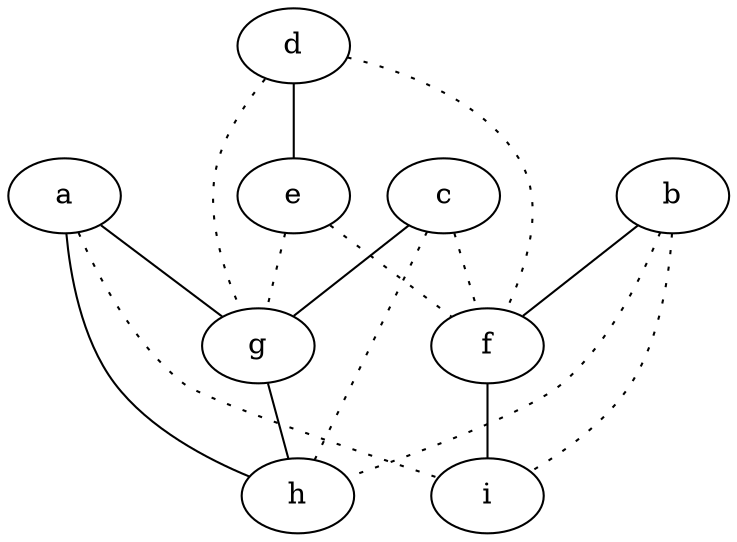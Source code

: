 graph {
a -- g;
a -- h;
a -- i [style=dotted];
b -- f;
b -- h [style=dotted];
b -- i [style=dotted];
c -- f [style=dotted];
c -- g;
c -- h [style=dotted];
d -- e;
d -- f [style=dotted];
d -- g [style=dotted];
e -- f [style=dotted];
e -- g [style=dotted];
f -- i;
g -- h;
}
